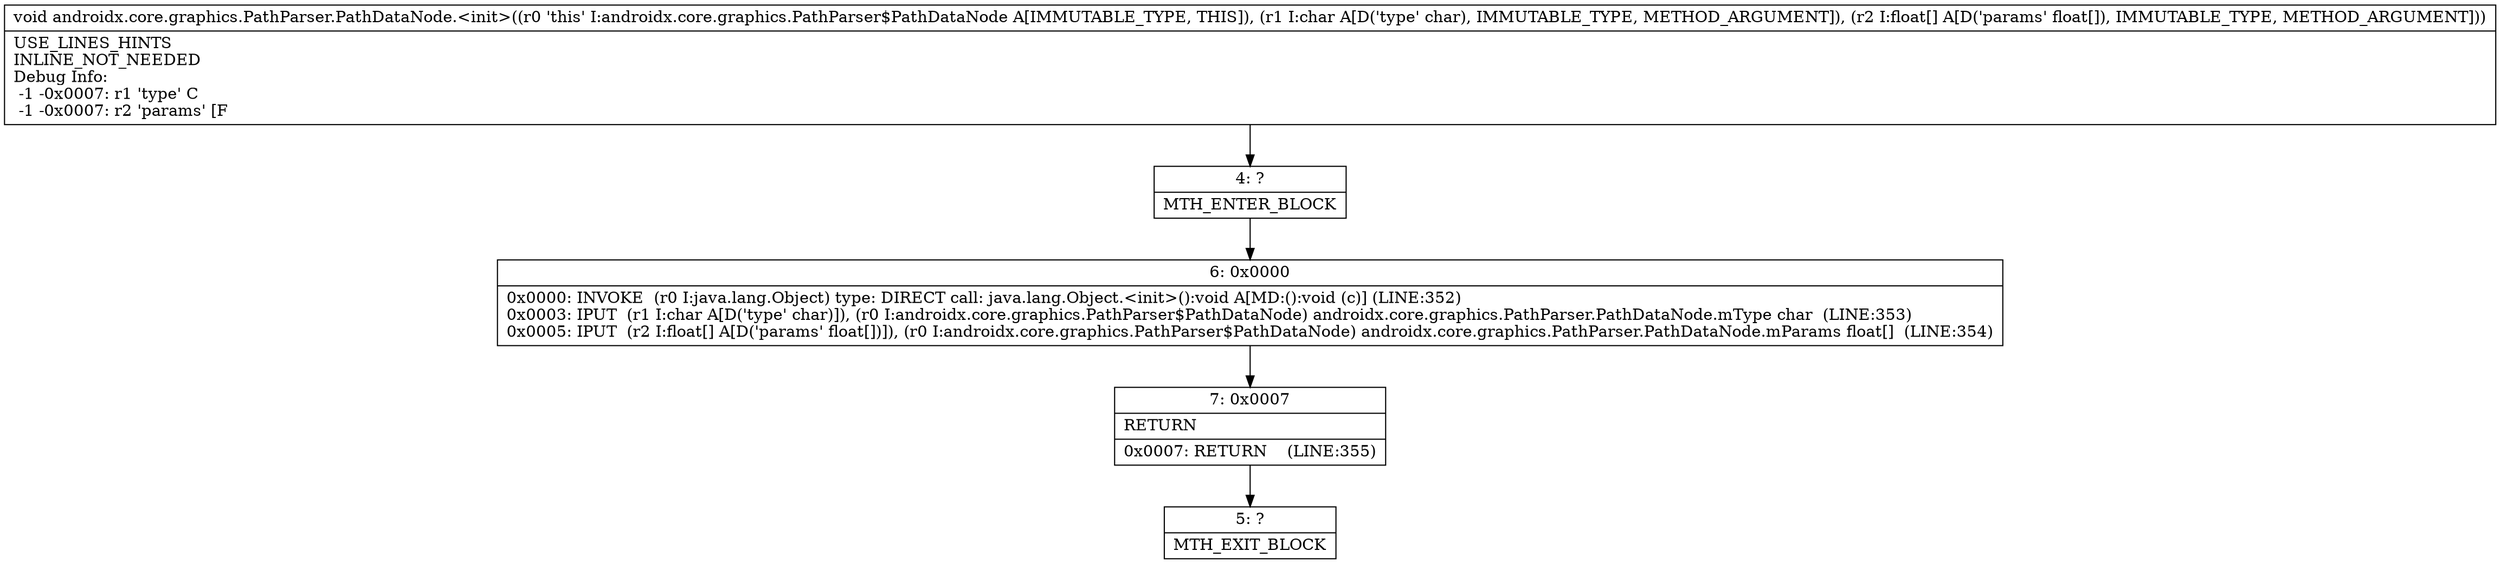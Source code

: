 digraph "CFG forandroidx.core.graphics.PathParser.PathDataNode.\<init\>(C[F)V" {
Node_4 [shape=record,label="{4\:\ ?|MTH_ENTER_BLOCK\l}"];
Node_6 [shape=record,label="{6\:\ 0x0000|0x0000: INVOKE  (r0 I:java.lang.Object) type: DIRECT call: java.lang.Object.\<init\>():void A[MD:():void (c)] (LINE:352)\l0x0003: IPUT  (r1 I:char A[D('type' char)]), (r0 I:androidx.core.graphics.PathParser$PathDataNode) androidx.core.graphics.PathParser.PathDataNode.mType char  (LINE:353)\l0x0005: IPUT  (r2 I:float[] A[D('params' float[])]), (r0 I:androidx.core.graphics.PathParser$PathDataNode) androidx.core.graphics.PathParser.PathDataNode.mParams float[]  (LINE:354)\l}"];
Node_7 [shape=record,label="{7\:\ 0x0007|RETURN\l|0x0007: RETURN    (LINE:355)\l}"];
Node_5 [shape=record,label="{5\:\ ?|MTH_EXIT_BLOCK\l}"];
MethodNode[shape=record,label="{void androidx.core.graphics.PathParser.PathDataNode.\<init\>((r0 'this' I:androidx.core.graphics.PathParser$PathDataNode A[IMMUTABLE_TYPE, THIS]), (r1 I:char A[D('type' char), IMMUTABLE_TYPE, METHOD_ARGUMENT]), (r2 I:float[] A[D('params' float[]), IMMUTABLE_TYPE, METHOD_ARGUMENT]))  | USE_LINES_HINTS\lINLINE_NOT_NEEDED\lDebug Info:\l  \-1 \-0x0007: r1 'type' C\l  \-1 \-0x0007: r2 'params' [F\l}"];
MethodNode -> Node_4;Node_4 -> Node_6;
Node_6 -> Node_7;
Node_7 -> Node_5;
}

